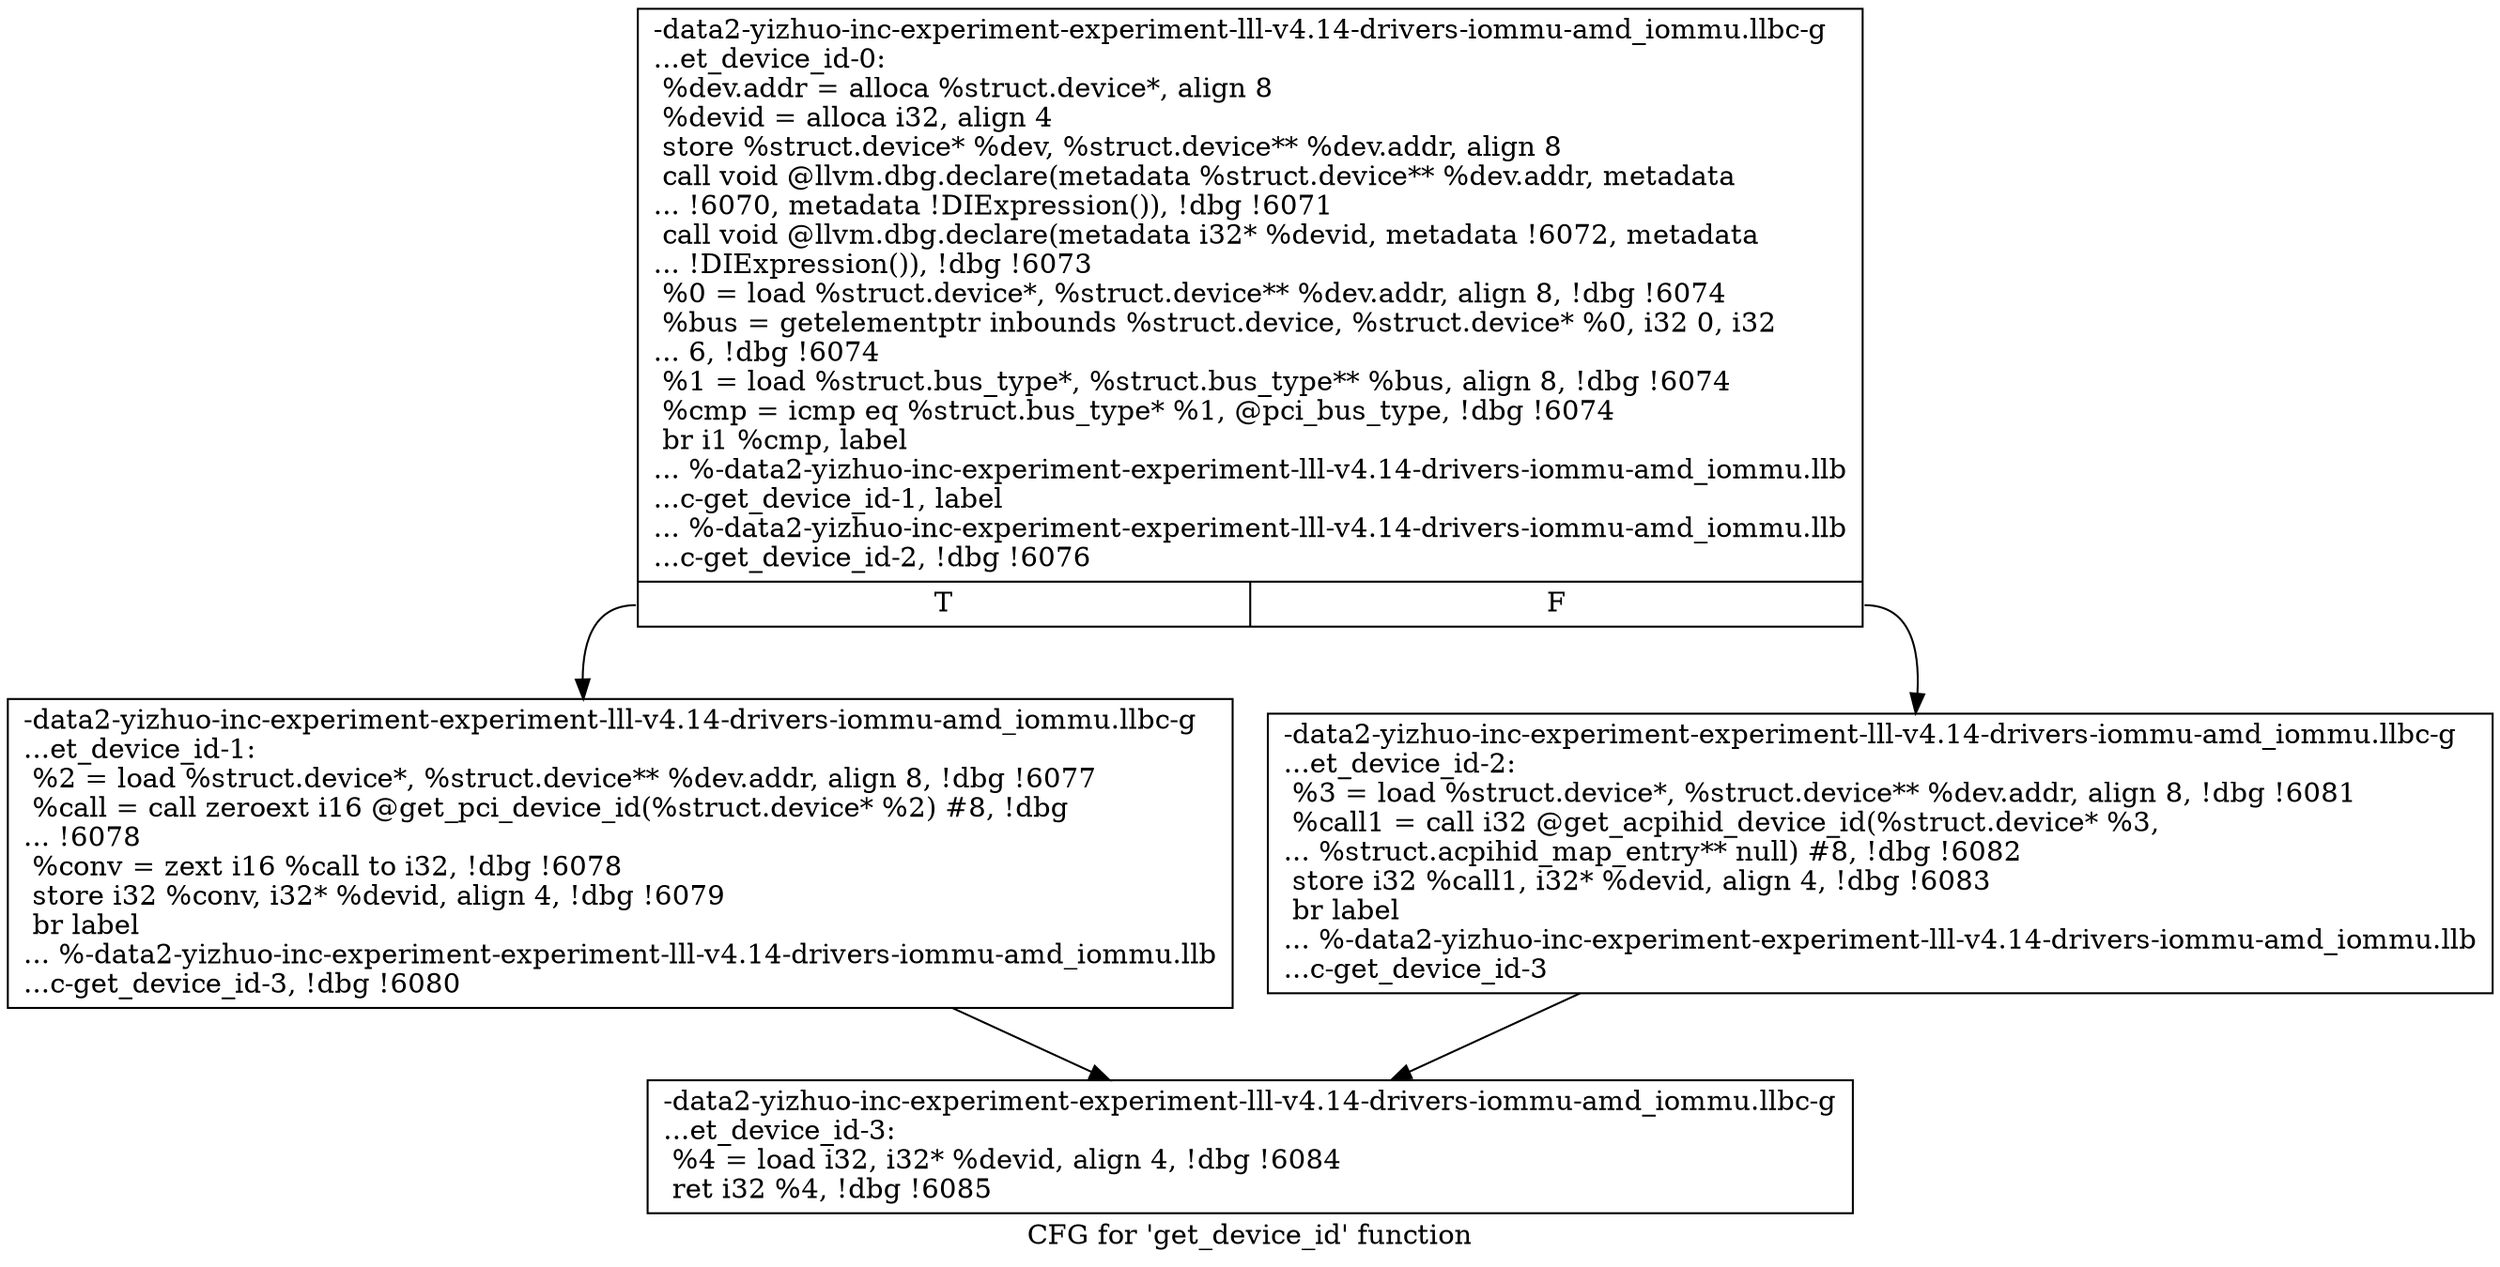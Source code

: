 digraph "CFG for 'get_device_id' function" {
	label="CFG for 'get_device_id' function";

	Node0x561b947d5ca0 [shape=record,label="{-data2-yizhuo-inc-experiment-experiment-lll-v4.14-drivers-iommu-amd_iommu.llbc-g\l...et_device_id-0:\l  %dev.addr = alloca %struct.device*, align 8\l  %devid = alloca i32, align 4\l  store %struct.device* %dev, %struct.device** %dev.addr, align 8\l  call void @llvm.dbg.declare(metadata %struct.device** %dev.addr, metadata\l... !6070, metadata !DIExpression()), !dbg !6071\l  call void @llvm.dbg.declare(metadata i32* %devid, metadata !6072, metadata\l... !DIExpression()), !dbg !6073\l  %0 = load %struct.device*, %struct.device** %dev.addr, align 8, !dbg !6074\l  %bus = getelementptr inbounds %struct.device, %struct.device* %0, i32 0, i32\l... 6, !dbg !6074\l  %1 = load %struct.bus_type*, %struct.bus_type** %bus, align 8, !dbg !6074\l  %cmp = icmp eq %struct.bus_type* %1, @pci_bus_type, !dbg !6074\l  br i1 %cmp, label\l... %-data2-yizhuo-inc-experiment-experiment-lll-v4.14-drivers-iommu-amd_iommu.llb\l...c-get_device_id-1, label\l... %-data2-yizhuo-inc-experiment-experiment-lll-v4.14-drivers-iommu-amd_iommu.llb\l...c-get_device_id-2, !dbg !6076\l|{<s0>T|<s1>F}}"];
	Node0x561b947d5ca0:s0 -> Node0x561b947dd810;
	Node0x561b947d5ca0:s1 -> Node0x561b947dd860;
	Node0x561b947dd810 [shape=record,label="{-data2-yizhuo-inc-experiment-experiment-lll-v4.14-drivers-iommu-amd_iommu.llbc-g\l...et_device_id-1: \l  %2 = load %struct.device*, %struct.device** %dev.addr, align 8, !dbg !6077\l  %call = call zeroext i16 @get_pci_device_id(%struct.device* %2) #8, !dbg\l... !6078\l  %conv = zext i16 %call to i32, !dbg !6078\l  store i32 %conv, i32* %devid, align 4, !dbg !6079\l  br label\l... %-data2-yizhuo-inc-experiment-experiment-lll-v4.14-drivers-iommu-amd_iommu.llb\l...c-get_device_id-3, !dbg !6080\l}"];
	Node0x561b947dd810 -> Node0x561b947dd8b0;
	Node0x561b947dd860 [shape=record,label="{-data2-yizhuo-inc-experiment-experiment-lll-v4.14-drivers-iommu-amd_iommu.llbc-g\l...et_device_id-2: \l  %3 = load %struct.device*, %struct.device** %dev.addr, align 8, !dbg !6081\l  %call1 = call i32 @get_acpihid_device_id(%struct.device* %3,\l... %struct.acpihid_map_entry** null) #8, !dbg !6082\l  store i32 %call1, i32* %devid, align 4, !dbg !6083\l  br label\l... %-data2-yizhuo-inc-experiment-experiment-lll-v4.14-drivers-iommu-amd_iommu.llb\l...c-get_device_id-3\l}"];
	Node0x561b947dd860 -> Node0x561b947dd8b0;
	Node0x561b947dd8b0 [shape=record,label="{-data2-yizhuo-inc-experiment-experiment-lll-v4.14-drivers-iommu-amd_iommu.llbc-g\l...et_device_id-3: \l  %4 = load i32, i32* %devid, align 4, !dbg !6084\l  ret i32 %4, !dbg !6085\l}"];
}
